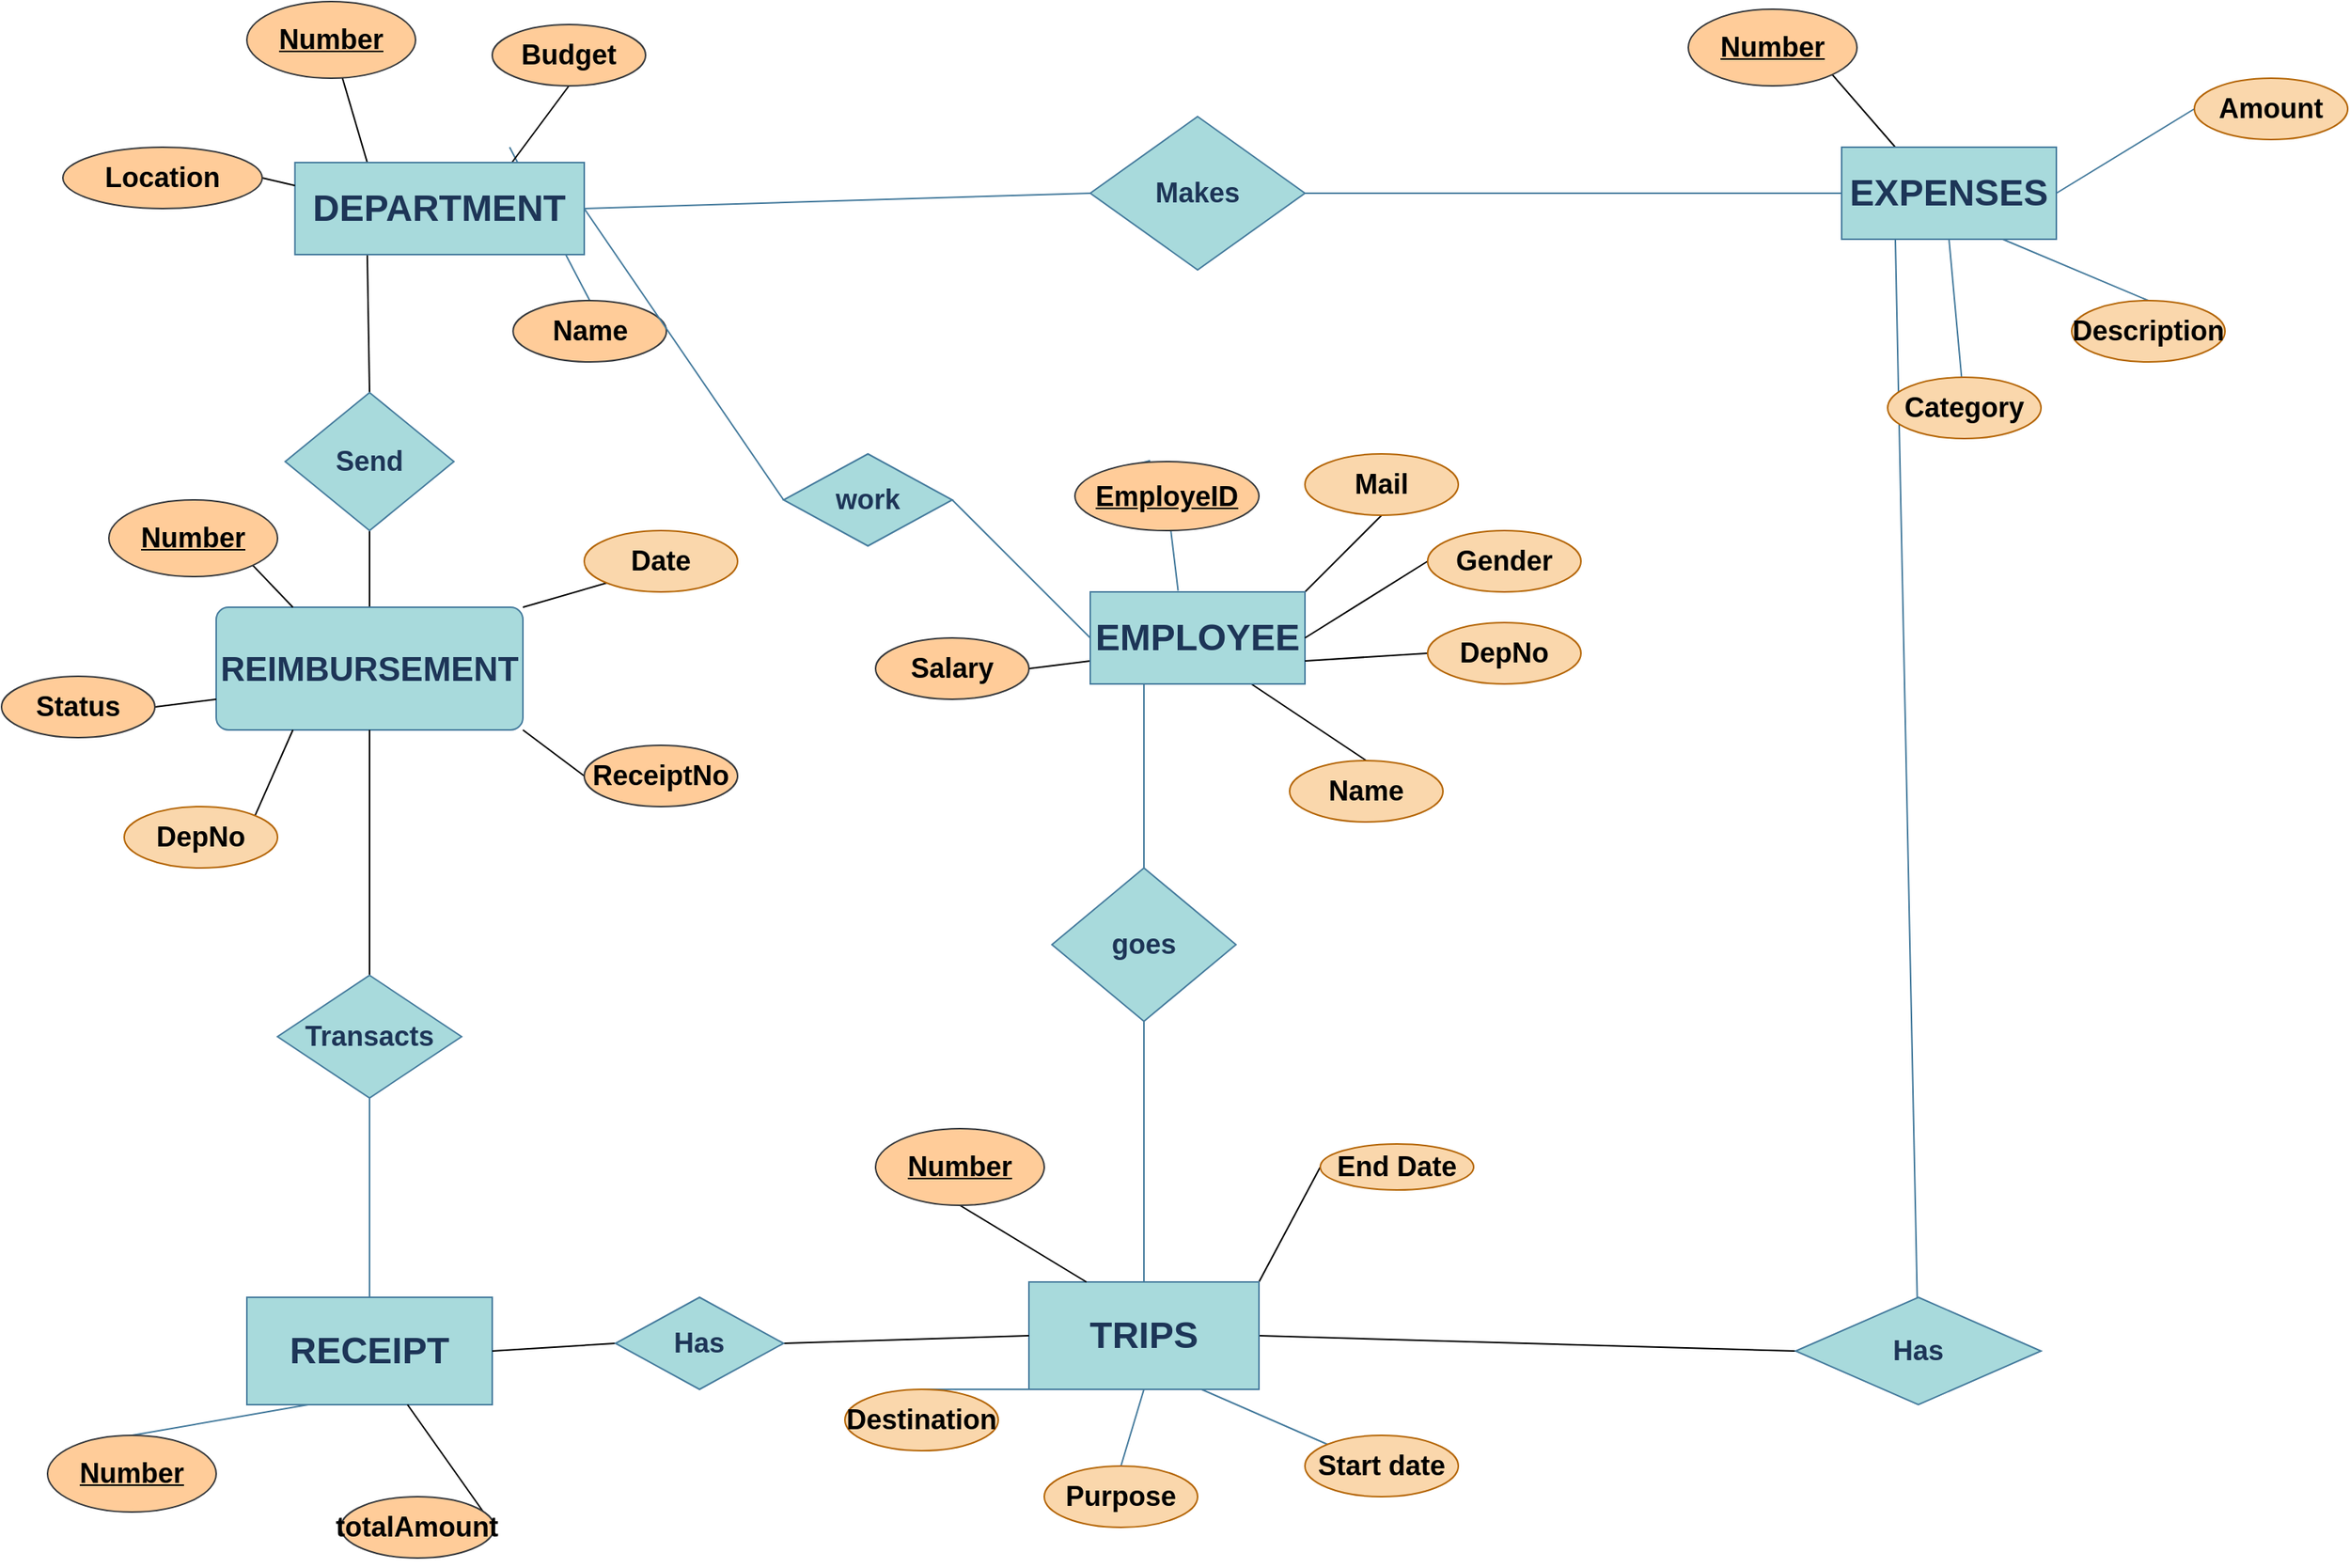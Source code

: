 <mxfile version="22.1.13" type="github">
  <diagram name="Sayfa -1" id="tAK1WNqzjO5zu7eQM2dV">
    <mxGraphModel dx="1909" dy="1096" grid="1" gridSize="10" guides="1" tooltips="1" connect="1" arrows="1" fold="1" page="1" pageScale="1" pageWidth="1654" pageHeight="1169" background="#FFFFFF" math="0" shadow="0">
      <root>
        <mxCell id="0" />
        <mxCell id="1" parent="0" />
        <mxCell id="8LL4Cj1OAmR2oA_F3G93-10" style="edgeStyle=none;rounded=0;orthogonalLoop=1;jettySize=auto;html=1;exitX=0.75;exitY=1;exitDx=0;exitDy=0;entryX=0.5;entryY=0;entryDx=0;entryDy=0;endArrow=none;endFill=0;" parent="1" source="LRJ7ucOdWmaU4i4guX7y-19" target="8LL4Cj1OAmR2oA_F3G93-9" edge="1">
          <mxGeometry relative="1" as="geometry" />
        </mxCell>
        <mxCell id="8LL4Cj1OAmR2oA_F3G93-16" style="edgeStyle=none;rounded=0;orthogonalLoop=1;jettySize=auto;html=1;exitX=0;exitY=0.75;exitDx=0;exitDy=0;entryX=1;entryY=0.5;entryDx=0;entryDy=0;endArrow=none;endFill=0;" parent="1" source="LRJ7ucOdWmaU4i4guX7y-19" target="8LL4Cj1OAmR2oA_F3G93-12" edge="1">
          <mxGeometry relative="1" as="geometry" />
        </mxCell>
        <mxCell id="8LL4Cj1OAmR2oA_F3G93-82" style="edgeStyle=none;rounded=0;orthogonalLoop=1;jettySize=auto;html=1;exitX=1;exitY=0;exitDx=0;exitDy=0;entryX=0.5;entryY=1;entryDx=0;entryDy=0;endArrow=none;endFill=0;" parent="1" source="LRJ7ucOdWmaU4i4guX7y-19" target="LRJ7ucOdWmaU4i4guX7y-51" edge="1">
          <mxGeometry relative="1" as="geometry" />
        </mxCell>
        <mxCell id="LRJ7ucOdWmaU4i4guX7y-19" value="&lt;h1&gt;EMPLOYEE&lt;/h1&gt;" style="rounded=0;whiteSpace=wrap;html=1;fillColor=#A8DADC;strokeColor=#457B9D;fontColor=#1D3557;labelBackgroundColor=none;" parent="1" vertex="1">
          <mxGeometry x="760" y="490" width="140" height="60" as="geometry" />
        </mxCell>
        <mxCell id="LRJ7ucOdWmaU4i4guX7y-21" value="&lt;h1&gt;RECEIPT&lt;/h1&gt;" style="whiteSpace=wrap;html=1;fillColor=#A8DADC;fontColor=#1D3557;strokeColor=#457B9D;labelBackgroundColor=none;" parent="1" vertex="1">
          <mxGeometry x="210" y="950" width="160" height="70" as="geometry" />
        </mxCell>
        <mxCell id="LRJ7ucOdWmaU4i4guX7y-75" style="edgeStyle=none;rounded=0;orthogonalLoop=1;jettySize=auto;html=1;exitX=0.25;exitY=1;exitDx=0;exitDy=0;entryX=0.5;entryY=0;entryDx=0;entryDy=0;strokeColor=#457B9D;fontColor=#1D3557;fillColor=#A8DADC;endArrow=none;endFill=0;" parent="1" source="LRJ7ucOdWmaU4i4guX7y-22" target="LRJ7ucOdWmaU4i4guX7y-70" edge="1">
          <mxGeometry relative="1" as="geometry" />
        </mxCell>
        <mxCell id="LRJ7ucOdWmaU4i4guX7y-77" style="edgeStyle=none;rounded=0;orthogonalLoop=1;jettySize=auto;html=1;exitX=0.75;exitY=1;exitDx=0;exitDy=0;entryX=0;entryY=0;entryDx=0;entryDy=0;strokeColor=#457B9D;fontColor=#1D3557;fillColor=#A8DADC;endArrow=none;endFill=0;" parent="1" source="LRJ7ucOdWmaU4i4guX7y-22" target="LRJ7ucOdWmaU4i4guX7y-72" edge="1">
          <mxGeometry relative="1" as="geometry" />
        </mxCell>
        <mxCell id="LRJ7ucOdWmaU4i4guX7y-139" style="edgeStyle=none;rounded=0;orthogonalLoop=1;jettySize=auto;html=1;exitX=0.5;exitY=0;exitDx=0;exitDy=0;entryX=0.5;entryY=1;entryDx=0;entryDy=0;strokeColor=#457B9D;fontColor=#1D3557;fillColor=#A8DADC;endArrow=none;endFill=0;" parent="1" source="LRJ7ucOdWmaU4i4guX7y-22" target="LRJ7ucOdWmaU4i4guX7y-138" edge="1">
          <mxGeometry relative="1" as="geometry" />
        </mxCell>
        <mxCell id="8LL4Cj1OAmR2oA_F3G93-44" style="edgeStyle=none;rounded=0;orthogonalLoop=1;jettySize=auto;html=1;exitX=1;exitY=0;exitDx=0;exitDy=0;entryX=0;entryY=0.5;entryDx=0;entryDy=0;endArrow=none;endFill=0;" parent="1" source="LRJ7ucOdWmaU4i4guX7y-22" target="LRJ7ucOdWmaU4i4guX7y-79" edge="1">
          <mxGeometry relative="1" as="geometry" />
        </mxCell>
        <mxCell id="8LL4Cj1OAmR2oA_F3G93-77" style="edgeStyle=none;rounded=0;orthogonalLoop=1;jettySize=auto;html=1;exitX=1;exitY=0.5;exitDx=0;exitDy=0;entryX=0;entryY=0.5;entryDx=0;entryDy=0;endArrow=none;endFill=0;" parent="1" source="LRJ7ucOdWmaU4i4guX7y-22" target="LRJ7ucOdWmaU4i4guX7y-155" edge="1">
          <mxGeometry relative="1" as="geometry" />
        </mxCell>
        <mxCell id="LRJ7ucOdWmaU4i4guX7y-22" value="&lt;h1&gt;TRIPS&lt;/h1&gt;" style="whiteSpace=wrap;html=1;strokeColor=#457B9D;fontColor=#1D3557;fillColor=#A8DADC;labelBackgroundColor=none;" parent="1" vertex="1">
          <mxGeometry x="720" y="940" width="150" height="70" as="geometry" />
        </mxCell>
        <mxCell id="LRJ7ucOdWmaU4i4guX7y-89" style="edgeStyle=none;rounded=0;orthogonalLoop=1;jettySize=auto;html=1;exitX=1;exitY=0.5;exitDx=0;exitDy=0;entryX=0;entryY=0.5;entryDx=0;entryDy=0;strokeColor=#457B9D;fontColor=#1D3557;fillColor=#A8DADC;endArrow=none;endFill=0;" parent="1" source="LRJ7ucOdWmaU4i4guX7y-23" target="LRJ7ucOdWmaU4i4guX7y-82" edge="1">
          <mxGeometry relative="1" as="geometry" />
        </mxCell>
        <mxCell id="LRJ7ucOdWmaU4i4guX7y-93" style="edgeStyle=none;rounded=0;orthogonalLoop=1;jettySize=auto;html=1;exitX=0.5;exitY=1;exitDx=0;exitDy=0;strokeColor=#457B9D;fontColor=#1D3557;fillColor=#A8DADC;endArrow=none;endFill=0;" parent="1" source="LRJ7ucOdWmaU4i4guX7y-23" target="LRJ7ucOdWmaU4i4guX7y-90" edge="1">
          <mxGeometry relative="1" as="geometry" />
        </mxCell>
        <mxCell id="LRJ7ucOdWmaU4i4guX7y-154" style="edgeStyle=none;rounded=0;orthogonalLoop=1;jettySize=auto;html=1;exitX=0.25;exitY=1;exitDx=0;exitDy=0;strokeColor=#457B9D;fontColor=#1D3557;fillColor=#A8DADC;endArrow=none;endFill=0;" parent="1" source="LRJ7ucOdWmaU4i4guX7y-23" target="LRJ7ucOdWmaU4i4guX7y-155" edge="1">
          <mxGeometry relative="1" as="geometry">
            <mxPoint x="1279.636" y="830" as="targetPoint" />
          </mxGeometry>
        </mxCell>
        <mxCell id="8LL4Cj1OAmR2oA_F3G93-39" style="edgeStyle=none;rounded=0;orthogonalLoop=1;jettySize=auto;html=1;exitX=0.25;exitY=0;exitDx=0;exitDy=0;entryX=1;entryY=1;entryDx=0;entryDy=0;endArrow=none;endFill=0;" parent="1" source="LRJ7ucOdWmaU4i4guX7y-23" target="8LL4Cj1OAmR2oA_F3G93-38" edge="1">
          <mxGeometry relative="1" as="geometry" />
        </mxCell>
        <mxCell id="LRJ7ucOdWmaU4i4guX7y-23" value="&lt;h1&gt;EXPENSES&lt;/h1&gt;" style="whiteSpace=wrap;html=1;strokeColor=#457B9D;fontColor=#1D3557;fillColor=#A8DADC;" parent="1" vertex="1">
          <mxGeometry x="1250" y="200" width="140" height="60" as="geometry" />
        </mxCell>
        <mxCell id="LRJ7ucOdWmaU4i4guX7y-51" value="&lt;h2&gt;Mail&lt;/h2&gt;" style="ellipse;whiteSpace=wrap;html=1;align=center;strokeColor=#b46504;fillColor=#fad7ac;" parent="1" vertex="1">
          <mxGeometry x="900" y="400" width="100" height="40" as="geometry" />
        </mxCell>
        <mxCell id="8LL4Cj1OAmR2oA_F3G93-8" style="edgeStyle=none;rounded=0;orthogonalLoop=1;jettySize=auto;html=1;exitX=0;exitY=0.5;exitDx=0;exitDy=0;entryX=1;entryY=0.5;entryDx=0;entryDy=0;endArrow=none;endFill=0;" parent="1" source="LRJ7ucOdWmaU4i4guX7y-61" target="LRJ7ucOdWmaU4i4guX7y-19" edge="1">
          <mxGeometry relative="1" as="geometry" />
        </mxCell>
        <mxCell id="LRJ7ucOdWmaU4i4guX7y-61" value="&lt;h2&gt;Gender&lt;/h2&gt;" style="ellipse;whiteSpace=wrap;html=1;align=center;strokeColor=#b46504;fillColor=#fad7ac;" parent="1" vertex="1">
          <mxGeometry x="980" y="450" width="100" height="40" as="geometry" />
        </mxCell>
        <mxCell id="LRJ7ucOdWmaU4i4guX7y-62" style="edgeStyle=none;rounded=0;orthogonalLoop=1;jettySize=auto;html=1;entryX=0;entryY=0.75;entryDx=0;entryDy=0;strokeColor=#457B9D;fontColor=#1D3557;fillColor=#A8DADC;" parent="1" source="LRJ7ucOdWmaU4i4guX7y-19" target="LRJ7ucOdWmaU4i4guX7y-19" edge="1">
          <mxGeometry relative="1" as="geometry" />
        </mxCell>
        <mxCell id="LRJ7ucOdWmaU4i4guX7y-70" value="&lt;h2&gt;Destination&lt;/h2&gt;" style="ellipse;whiteSpace=wrap;html=1;align=center;strokeColor=#b46504;fillColor=#fad7ac;" parent="1" vertex="1">
          <mxGeometry x="600" y="1010" width="100" height="40" as="geometry" />
        </mxCell>
        <mxCell id="LRJ7ucOdWmaU4i4guX7y-76" style="edgeStyle=none;rounded=0;orthogonalLoop=1;jettySize=auto;html=1;exitX=0.5;exitY=0;exitDx=0;exitDy=0;entryX=0.5;entryY=1;entryDx=0;entryDy=0;strokeColor=#457B9D;fontColor=#1D3557;fillColor=#A8DADC;endArrow=none;endFill=0;" parent="1" source="LRJ7ucOdWmaU4i4guX7y-71" target="LRJ7ucOdWmaU4i4guX7y-22" edge="1">
          <mxGeometry relative="1" as="geometry" />
        </mxCell>
        <mxCell id="LRJ7ucOdWmaU4i4guX7y-71" value="&lt;h2&gt;Purpose&lt;/h2&gt;" style="ellipse;whiteSpace=wrap;html=1;align=center;strokeColor=#b46504;fillColor=#fad7ac;" parent="1" vertex="1">
          <mxGeometry x="730" y="1060" width="100" height="40" as="geometry" />
        </mxCell>
        <mxCell id="LRJ7ucOdWmaU4i4guX7y-72" value="&lt;h2&gt;Start date&lt;/h2&gt;" style="ellipse;whiteSpace=wrap;html=1;align=center;strokeColor=#b46504;fillColor=#fad7ac;" parent="1" vertex="1">
          <mxGeometry x="900" y="1040" width="100" height="40" as="geometry" />
        </mxCell>
        <mxCell id="LRJ7ucOdWmaU4i4guX7y-79" value="&lt;h2&gt;End Date&lt;/h2&gt;" style="ellipse;whiteSpace=wrap;html=1;align=center;strokeColor=#b46504;fillColor=#fad7ac;" parent="1" vertex="1">
          <mxGeometry x="910" y="850" width="100" height="30" as="geometry" />
        </mxCell>
        <mxCell id="LRJ7ucOdWmaU4i4guX7y-87" style="edgeStyle=none;rounded=0;orthogonalLoop=1;jettySize=auto;html=1;exitX=0.5;exitY=0;exitDx=0;exitDy=0;entryX=0.75;entryY=1;entryDx=0;entryDy=0;strokeColor=#457B9D;fontColor=#1D3557;fillColor=#A8DADC;endArrow=none;endFill=0;" parent="1" source="LRJ7ucOdWmaU4i4guX7y-81" target="LRJ7ucOdWmaU4i4guX7y-23" edge="1">
          <mxGeometry relative="1" as="geometry" />
        </mxCell>
        <mxCell id="LRJ7ucOdWmaU4i4guX7y-81" value="&lt;h2&gt;Description&lt;/h2&gt;" style="ellipse;whiteSpace=wrap;html=1;align=center;strokeColor=#b46504;fillColor=#fad7ac;" parent="1" vertex="1">
          <mxGeometry x="1400" y="300" width="100" height="40" as="geometry" />
        </mxCell>
        <mxCell id="LRJ7ucOdWmaU4i4guX7y-82" value="&lt;h2&gt;Amount&lt;/h2&gt;" style="ellipse;whiteSpace=wrap;html=1;align=center;strokeColor=#b46504;fillColor=#fad7ac;" parent="1" vertex="1">
          <mxGeometry x="1480" y="155" width="100" height="40" as="geometry" />
        </mxCell>
        <mxCell id="LRJ7ucOdWmaU4i4guX7y-90" value="&lt;h2&gt;Category&lt;/h2&gt;" style="ellipse;whiteSpace=wrap;html=1;align=center;strokeColor=#b46504;fillColor=#fad7ac;" parent="1" vertex="1">
          <mxGeometry x="1280" y="350" width="100" height="40" as="geometry" />
        </mxCell>
        <mxCell id="LRJ7ucOdWmaU4i4guX7y-103" style="edgeStyle=none;rounded=0;orthogonalLoop=1;jettySize=auto;html=1;exitX=0.75;exitY=1;exitDx=0;exitDy=0;entryX=0.5;entryY=0;entryDx=0;entryDy=0;strokeColor=#457B9D;fontColor=#1D3557;fillColor=#A8DADC;endArrow=none;endFill=0;" parent="1" target="LRJ7ucOdWmaU4i4guX7y-97" edge="1">
          <mxGeometry relative="1" as="geometry">
            <mxPoint x="381.345" y="200" as="sourcePoint" />
          </mxGeometry>
        </mxCell>
        <mxCell id="LRJ7ucOdWmaU4i4guX7y-136" style="edgeStyle=none;rounded=0;orthogonalLoop=1;jettySize=auto;html=1;exitX=1;exitY=0.5;exitDx=0;exitDy=0;entryX=0;entryY=0.5;entryDx=0;entryDy=0;strokeColor=#457B9D;fontColor=#1D3557;fillColor=#A8DADC;endArrow=none;endFill=0;" parent="1" source="LRJ7ucOdWmaU4i4guX7y-95" target="LRJ7ucOdWmaU4i4guX7y-135" edge="1">
          <mxGeometry relative="1" as="geometry">
            <mxPoint x="825.03" y="344.271" as="sourcePoint" />
          </mxGeometry>
        </mxCell>
        <mxCell id="8LL4Cj1OAmR2oA_F3G93-23" style="edgeStyle=none;rounded=0;orthogonalLoop=1;jettySize=auto;html=1;exitX=0.25;exitY=0;exitDx=0;exitDy=0;endArrow=none;endFill=0;" parent="1" source="LRJ7ucOdWmaU4i4guX7y-95" target="8LL4Cj1OAmR2oA_F3G93-22" edge="1">
          <mxGeometry relative="1" as="geometry" />
        </mxCell>
        <mxCell id="8LL4Cj1OAmR2oA_F3G93-24" style="edgeStyle=none;rounded=0;orthogonalLoop=1;jettySize=auto;html=1;exitX=0.75;exitY=0;exitDx=0;exitDy=0;entryX=0.5;entryY=1;entryDx=0;entryDy=0;endArrow=none;endFill=0;" parent="1" source="LRJ7ucOdWmaU4i4guX7y-95" target="8LL4Cj1OAmR2oA_F3G93-21" edge="1">
          <mxGeometry relative="1" as="geometry" />
        </mxCell>
        <mxCell id="8LL4Cj1OAmR2oA_F3G93-32" style="edgeStyle=none;rounded=0;orthogonalLoop=1;jettySize=auto;html=1;exitX=0.25;exitY=1;exitDx=0;exitDy=0;entryX=0.5;entryY=0;entryDx=0;entryDy=0;endArrow=none;endFill=0;" parent="1" source="LRJ7ucOdWmaU4i4guX7y-95" target="LRJ7ucOdWmaU4i4guX7y-120" edge="1">
          <mxGeometry relative="1" as="geometry" />
        </mxCell>
        <mxCell id="LRJ7ucOdWmaU4i4guX7y-95" value="&lt;h1&gt;DEPARTMENT&lt;/h1&gt;" style="whiteSpace=wrap;html=1;align=center;strokeColor=#457B9D;fontColor=#1D3557;fillColor=#A8DADC;" parent="1" vertex="1">
          <mxGeometry x="241.34" y="210" width="188.66" height="60" as="geometry" />
        </mxCell>
        <mxCell id="8LL4Cj1OAmR2oA_F3G93-37" style="edgeStyle=none;rounded=0;orthogonalLoop=1;jettySize=auto;html=1;entryX=0;entryY=0.25;entryDx=0;entryDy=0;endArrow=none;endFill=0;" parent="1" target="LRJ7ucOdWmaU4i4guX7y-95" edge="1">
          <mxGeometry relative="1" as="geometry">
            <mxPoint x="220" y="220" as="sourcePoint" />
          </mxGeometry>
        </mxCell>
        <mxCell id="LRJ7ucOdWmaU4i4guX7y-96" value="&lt;h2&gt;Location&lt;/h2&gt;" style="ellipse;whiteSpace=wrap;html=1;align=center;strokeColor=#36393d;fillColor=#ffcc99;" parent="1" vertex="1">
          <mxGeometry x="90" y="200" width="130" height="40" as="geometry" />
        </mxCell>
        <mxCell id="LRJ7ucOdWmaU4i4guX7y-97" value="&lt;h2&gt;Name&lt;/h2&gt;" style="ellipse;whiteSpace=wrap;html=1;align=center;strokeColor=#36393d;fillColor=#ffcc99;" parent="1" vertex="1">
          <mxGeometry x="383.6" y="300" width="100" height="40" as="geometry" />
        </mxCell>
        <mxCell id="LRJ7ucOdWmaU4i4guX7y-114" style="edgeStyle=none;rounded=0;orthogonalLoop=1;jettySize=auto;html=1;exitX=1;exitY=0.5;exitDx=0;exitDy=0;entryX=0;entryY=0.5;entryDx=0;entryDy=0;strokeColor=#457B9D;fontColor=#1D3557;fillColor=#A8DADC;endArrow=none;endFill=0;" parent="1" source="LRJ7ucOdWmaU4i4guX7y-105" target="LRJ7ucOdWmaU4i4guX7y-19" edge="1">
          <mxGeometry relative="1" as="geometry" />
        </mxCell>
        <mxCell id="LRJ7ucOdWmaU4i4guX7y-115" style="edgeStyle=none;rounded=0;orthogonalLoop=1;jettySize=auto;html=1;exitX=0;exitY=0.5;exitDx=0;exitDy=0;entryX=1;entryY=0.5;entryDx=0;entryDy=0;strokeColor=#457B9D;fontColor=#1D3557;fillColor=#A8DADC;endArrow=none;endFill=0;" parent="1" source="LRJ7ucOdWmaU4i4guX7y-105" target="LRJ7ucOdWmaU4i4guX7y-95" edge="1">
          <mxGeometry relative="1" as="geometry" />
        </mxCell>
        <mxCell id="LRJ7ucOdWmaU4i4guX7y-105" value="&lt;h2&gt;work&lt;/h2&gt;" style="shape=rhombus;perimeter=rhombusPerimeter;whiteSpace=wrap;html=1;align=center;strokeColor=#457B9D;fontColor=#1D3557;fillColor=#A8DADC;direction=east;" parent="1" vertex="1">
          <mxGeometry x="560" y="400" width="110" height="60" as="geometry" />
        </mxCell>
        <mxCell id="LRJ7ucOdWmaU4i4guX7y-109" value="" style="edgeStyle=none;rounded=0;orthogonalLoop=1;jettySize=auto;html=1;exitX=0.409;exitY=-0.014;exitDx=0;exitDy=0;strokeColor=#457B9D;fontColor=#1D3557;fillColor=#A8DADC;endArrow=none;endFill=0;exitPerimeter=0;" parent="1" source="8LL4Cj1OAmR2oA_F3G93-4" edge="1">
          <mxGeometry relative="1" as="geometry">
            <mxPoint x="780" y="250" as="sourcePoint" />
            <mxPoint x="777.958" y="409.965" as="targetPoint" />
          </mxGeometry>
        </mxCell>
        <mxCell id="8LL4Cj1OAmR2oA_F3G93-30" style="edgeStyle=none;rounded=0;orthogonalLoop=1;jettySize=auto;html=1;exitX=0.5;exitY=0;exitDx=0;exitDy=0;endArrow=none;endFill=0;" parent="1" source="LRJ7ucOdWmaU4i4guX7y-118" target="LRJ7ucOdWmaU4i4guX7y-120" edge="1">
          <mxGeometry relative="1" as="geometry" />
        </mxCell>
        <mxCell id="8LL4Cj1OAmR2oA_F3G93-61" style="edgeStyle=none;rounded=0;orthogonalLoop=1;jettySize=auto;html=1;exitX=1;exitY=0;exitDx=0;exitDy=0;entryX=0;entryY=1;entryDx=0;entryDy=0;endArrow=none;endFill=0;" parent="1" source="LRJ7ucOdWmaU4i4guX7y-118" target="8LL4Cj1OAmR2oA_F3G93-55" edge="1">
          <mxGeometry relative="1" as="geometry" />
        </mxCell>
        <mxCell id="8LL4Cj1OAmR2oA_F3G93-62" style="edgeStyle=none;rounded=0;orthogonalLoop=1;jettySize=auto;html=1;exitX=1;exitY=1;exitDx=0;exitDy=0;entryX=0;entryY=0.5;entryDx=0;entryDy=0;endArrow=none;endFill=0;" parent="1" source="LRJ7ucOdWmaU4i4guX7y-118" target="8LL4Cj1OAmR2oA_F3G93-56" edge="1">
          <mxGeometry relative="1" as="geometry" />
        </mxCell>
        <mxCell id="LRJ7ucOdWmaU4i4guX7y-118" value="&lt;h1&gt;&lt;span style=&quot;font-size: 22px;&quot;&gt;REIMBURSEMENT&lt;/span&gt;&lt;/h1&gt;" style="rounded=1;arcSize=10;whiteSpace=wrap;html=1;align=center;strokeColor=#457B9D;fontColor=#1D3557;fillColor=#A8DADC;" parent="1" vertex="1">
          <mxGeometry x="190" y="500" width="200" height="80" as="geometry" />
        </mxCell>
        <mxCell id="LRJ7ucOdWmaU4i4guX7y-120" value="&lt;h2&gt;Send&lt;/h2&gt;" style="shape=rhombus;perimeter=rhombusPerimeter;whiteSpace=wrap;html=1;align=center;strokeColor=#457B9D;fontColor=#1D3557;fillColor=#A8DADC;" parent="1" vertex="1">
          <mxGeometry x="235.0" y="360" width="110" height="90" as="geometry" />
        </mxCell>
        <mxCell id="LRJ7ucOdWmaU4i4guX7y-126" style="edgeStyle=none;rounded=0;orthogonalLoop=1;jettySize=auto;html=1;exitX=0.5;exitY=1;exitDx=0;exitDy=0;entryX=0.5;entryY=0;entryDx=0;entryDy=0;strokeColor=#457B9D;fontColor=#1D3557;fillColor=#A8DADC;endArrow=none;endFill=0;" parent="1" source="LRJ7ucOdWmaU4i4guX7y-122" target="LRJ7ucOdWmaU4i4guX7y-21" edge="1">
          <mxGeometry relative="1" as="geometry" />
        </mxCell>
        <mxCell id="8LL4Cj1OAmR2oA_F3G93-40" style="edgeStyle=none;rounded=0;orthogonalLoop=1;jettySize=auto;html=1;exitX=0.5;exitY=0;exitDx=0;exitDy=0;entryX=0.5;entryY=1;entryDx=0;entryDy=0;endArrow=none;endFill=0;" parent="1" source="LRJ7ucOdWmaU4i4guX7y-122" target="LRJ7ucOdWmaU4i4guX7y-118" edge="1">
          <mxGeometry relative="1" as="geometry" />
        </mxCell>
        <mxCell id="LRJ7ucOdWmaU4i4guX7y-122" value="&lt;h2&gt;Transacts&lt;/h2&gt;" style="shape=rhombus;perimeter=rhombusPerimeter;whiteSpace=wrap;html=1;align=center;strokeColor=#457B9D;fontColor=#1D3557;fillColor=#A8DADC;" parent="1" vertex="1">
          <mxGeometry x="230" y="740" width="120" height="80" as="geometry" />
        </mxCell>
        <mxCell id="LRJ7ucOdWmaU4i4guX7y-137" style="edgeStyle=none;rounded=0;orthogonalLoop=1;jettySize=auto;html=1;exitX=1;exitY=0.5;exitDx=0;exitDy=0;entryX=0;entryY=0.5;entryDx=0;entryDy=0;strokeColor=#457B9D;fontColor=#1D3557;fillColor=#A8DADC;endArrow=none;endFill=0;" parent="1" source="LRJ7ucOdWmaU4i4guX7y-135" target="LRJ7ucOdWmaU4i4guX7y-23" edge="1">
          <mxGeometry relative="1" as="geometry" />
        </mxCell>
        <mxCell id="LRJ7ucOdWmaU4i4guX7y-135" value="&lt;h2&gt;Makes&lt;/h2&gt;" style="shape=rhombus;perimeter=rhombusPerimeter;whiteSpace=wrap;html=1;align=center;strokeColor=#457B9D;fontColor=#1D3557;fillColor=#A8DADC;direction=east;" parent="1" vertex="1">
          <mxGeometry x="760" y="180" width="140" height="100" as="geometry" />
        </mxCell>
        <mxCell id="LRJ7ucOdWmaU4i4guX7y-152" style="edgeStyle=none;rounded=0;orthogonalLoop=1;jettySize=auto;html=1;exitX=0.5;exitY=0;exitDx=0;exitDy=0;entryX=0.25;entryY=1;entryDx=0;entryDy=0;strokeColor=#457B9D;fontColor=#1D3557;fillColor=#A8DADC;endArrow=none;endFill=0;" parent="1" source="LRJ7ucOdWmaU4i4guX7y-138" target="LRJ7ucOdWmaU4i4guX7y-19" edge="1">
          <mxGeometry relative="1" as="geometry" />
        </mxCell>
        <mxCell id="LRJ7ucOdWmaU4i4guX7y-138" value="&lt;h2&gt;goes&lt;/h2&gt;" style="shape=rhombus;perimeter=rhombusPerimeter;whiteSpace=wrap;html=1;align=center;strokeColor=#457B9D;fontColor=#1D3557;fillColor=#A8DADC;" parent="1" vertex="1">
          <mxGeometry x="735" y="670" width="120" height="100" as="geometry" />
        </mxCell>
        <mxCell id="8LL4Cj1OAmR2oA_F3G93-7" value="" style="edgeStyle=none;rounded=0;orthogonalLoop=1;jettySize=auto;html=1;exitX=0.409;exitY=-0.014;exitDx=0;exitDy=0;strokeColor=#457B9D;fontColor=#1D3557;fillColor=#A8DADC;endArrow=none;endFill=0;exitPerimeter=0;" parent="1" source="LRJ7ucOdWmaU4i4guX7y-19" target="8LL4Cj1OAmR2oA_F3G93-4" edge="1">
          <mxGeometry relative="1" as="geometry">
            <mxPoint x="787" y="469" as="sourcePoint" />
            <mxPoint x="777.958" y="409.965" as="targetPoint" />
          </mxGeometry>
        </mxCell>
        <mxCell id="8LL4Cj1OAmR2oA_F3G93-4" value="&lt;h2&gt;EmployeID&lt;/h2&gt;" style="ellipse;whiteSpace=wrap;html=1;align=center;fontStyle=4;fillColor=#ffcc99;strokeColor=#36393d;" parent="1" vertex="1">
          <mxGeometry x="750" y="405" width="120" height="45" as="geometry" />
        </mxCell>
        <mxCell id="8LL4Cj1OAmR2oA_F3G93-9" value="&lt;h2&gt;Name&lt;/h2&gt;" style="ellipse;whiteSpace=wrap;html=1;align=center;strokeColor=#b46504;fillColor=#fad7ac;" parent="1" vertex="1">
          <mxGeometry x="890" y="600" width="100" height="40" as="geometry" />
        </mxCell>
        <mxCell id="8LL4Cj1OAmR2oA_F3G93-12" value="&lt;h2&gt;Salary&lt;/h2&gt;" style="ellipse;whiteSpace=wrap;html=1;align=center;fillColor=#ffcc99;strokeColor=#36393d;" parent="1" vertex="1">
          <mxGeometry x="620" y="520" width="100" height="40" as="geometry" />
        </mxCell>
        <mxCell id="8LL4Cj1OAmR2oA_F3G93-18" style="edgeStyle=none;rounded=0;orthogonalLoop=1;jettySize=auto;html=1;exitX=0;exitY=0.5;exitDx=0;exitDy=0;entryX=1;entryY=0.75;entryDx=0;entryDy=0;endArrow=none;endFill=0;" parent="1" source="8LL4Cj1OAmR2oA_F3G93-17" target="LRJ7ucOdWmaU4i4guX7y-19" edge="1">
          <mxGeometry relative="1" as="geometry" />
        </mxCell>
        <mxCell id="8LL4Cj1OAmR2oA_F3G93-17" value="&lt;h2&gt;DepNo&lt;/h2&gt;" style="ellipse;whiteSpace=wrap;html=1;align=center;strokeColor=#b46504;fillColor=#fad7ac;" parent="1" vertex="1">
          <mxGeometry x="980" y="510" width="100" height="40" as="geometry" />
        </mxCell>
        <mxCell id="8LL4Cj1OAmR2oA_F3G93-21" value="&lt;h2&gt;Budget&lt;/h2&gt;" style="ellipse;whiteSpace=wrap;html=1;align=center;strokeColor=#36393d;fillColor=#ffcc99;" parent="1" vertex="1">
          <mxGeometry x="370" y="120" width="100" height="40" as="geometry" />
        </mxCell>
        <mxCell id="8LL4Cj1OAmR2oA_F3G93-22" value="&lt;h2&gt;Number&lt;/h2&gt;" style="ellipse;whiteSpace=wrap;html=1;align=center;fontStyle=4;fillColor=#ffcc99;strokeColor=#36393d;" parent="1" vertex="1">
          <mxGeometry x="210" y="105" width="110" height="50" as="geometry" />
        </mxCell>
        <mxCell id="8LL4Cj1OAmR2oA_F3G93-38" value="&lt;h2&gt;Number&lt;/h2&gt;" style="ellipse;whiteSpace=wrap;html=1;align=center;fontStyle=4;fillColor=#ffcc99;strokeColor=#36393d;" parent="1" vertex="1">
          <mxGeometry x="1150" y="110" width="110" height="50" as="geometry" />
        </mxCell>
        <mxCell id="8LL4Cj1OAmR2oA_F3G93-84" style="edgeStyle=none;rounded=0;orthogonalLoop=1;jettySize=auto;html=1;exitX=0.5;exitY=1;exitDx=0;exitDy=0;entryX=0.25;entryY=0;entryDx=0;entryDy=0;endArrow=none;endFill=0;" parent="1" source="8LL4Cj1OAmR2oA_F3G93-45" target="LRJ7ucOdWmaU4i4guX7y-22" edge="1">
          <mxGeometry relative="1" as="geometry" />
        </mxCell>
        <mxCell id="8LL4Cj1OAmR2oA_F3G93-45" value="&lt;h2&gt;Number&lt;/h2&gt;" style="ellipse;whiteSpace=wrap;html=1;align=center;fontStyle=4;fillColor=#ffcc99;strokeColor=#36393d;" parent="1" vertex="1">
          <mxGeometry x="620" y="840" width="110" height="50" as="geometry" />
        </mxCell>
        <mxCell id="8LL4Cj1OAmR2oA_F3G93-79" style="edgeStyle=none;rounded=0;orthogonalLoop=1;jettySize=auto;html=1;exitX=0;exitY=0.5;exitDx=0;exitDy=0;entryX=1;entryY=0.5;entryDx=0;entryDy=0;endArrow=none;endFill=0;" parent="1" source="8LL4Cj1OAmR2oA_F3G93-50" target="LRJ7ucOdWmaU4i4guX7y-21" edge="1">
          <mxGeometry relative="1" as="geometry" />
        </mxCell>
        <mxCell id="8LL4Cj1OAmR2oA_F3G93-83" style="edgeStyle=none;rounded=0;orthogonalLoop=1;jettySize=auto;html=1;exitX=1;exitY=0.5;exitDx=0;exitDy=0;entryX=0;entryY=0.5;entryDx=0;entryDy=0;endArrow=none;endFill=0;" parent="1" source="8LL4Cj1OAmR2oA_F3G93-50" target="LRJ7ucOdWmaU4i4guX7y-22" edge="1">
          <mxGeometry relative="1" as="geometry" />
        </mxCell>
        <mxCell id="8LL4Cj1OAmR2oA_F3G93-50" value="&lt;h2&gt;Has&lt;/h2&gt;" style="shape=rhombus;perimeter=rhombusPerimeter;whiteSpace=wrap;html=1;align=center;strokeColor=#457B9D;fontColor=#1D3557;fillColor=#A8DADC;" parent="1" vertex="1">
          <mxGeometry x="450.36" y="950" width="109.64" height="60" as="geometry" />
        </mxCell>
        <mxCell id="8LL4Cj1OAmR2oA_F3G93-60" style="edgeStyle=none;rounded=0;orthogonalLoop=1;jettySize=auto;html=1;exitX=1;exitY=1;exitDx=0;exitDy=0;entryX=0.25;entryY=0;entryDx=0;entryDy=0;endArrow=none;endFill=0;" parent="1" source="8LL4Cj1OAmR2oA_F3G93-53" target="LRJ7ucOdWmaU4i4guX7y-118" edge="1">
          <mxGeometry relative="1" as="geometry" />
        </mxCell>
        <mxCell id="8LL4Cj1OAmR2oA_F3G93-53" value="&lt;h2&gt;Number&lt;/h2&gt;" style="ellipse;whiteSpace=wrap;html=1;align=center;fontStyle=4;fillColor=#ffcc99;strokeColor=#36393d;" parent="1" vertex="1">
          <mxGeometry x="120" y="430" width="110" height="50" as="geometry" />
        </mxCell>
        <mxCell id="8LL4Cj1OAmR2oA_F3G93-59" style="edgeStyle=none;rounded=0;orthogonalLoop=1;jettySize=auto;html=1;exitX=1;exitY=0.5;exitDx=0;exitDy=0;entryX=0;entryY=0.75;entryDx=0;entryDy=0;endArrow=none;endFill=0;" parent="1" source="8LL4Cj1OAmR2oA_F3G93-54" target="LRJ7ucOdWmaU4i4guX7y-118" edge="1">
          <mxGeometry relative="1" as="geometry" />
        </mxCell>
        <mxCell id="8LL4Cj1OAmR2oA_F3G93-54" value="&lt;h2&gt;Status&lt;/h2&gt;" style="ellipse;whiteSpace=wrap;html=1;align=center;fillColor=#ffcc99;strokeColor=#36393d;" parent="1" vertex="1">
          <mxGeometry x="50" y="545" width="100" height="40" as="geometry" />
        </mxCell>
        <mxCell id="8LL4Cj1OAmR2oA_F3G93-55" value="&lt;h2&gt;Date&lt;/h2&gt;" style="ellipse;whiteSpace=wrap;html=1;align=center;strokeColor=#b46504;fillColor=#fad7ac;" parent="1" vertex="1">
          <mxGeometry x="430" y="450" width="100" height="40" as="geometry" />
        </mxCell>
        <mxCell id="8LL4Cj1OAmR2oA_F3G93-56" value="&lt;h2&gt;ReceiptNo&lt;/h2&gt;" style="ellipse;whiteSpace=wrap;html=1;align=center;fillColor=#ffcc99;strokeColor=#36393d;" parent="1" vertex="1">
          <mxGeometry x="430" y="590" width="100" height="40" as="geometry" />
        </mxCell>
        <mxCell id="8LL4Cj1OAmR2oA_F3G93-63" style="edgeStyle=none;rounded=0;orthogonalLoop=1;jettySize=auto;html=1;exitX=1;exitY=0;exitDx=0;exitDy=0;entryX=0.25;entryY=1;entryDx=0;entryDy=0;endArrow=none;endFill=0;" parent="1" source="8LL4Cj1OAmR2oA_F3G93-57" target="LRJ7ucOdWmaU4i4guX7y-118" edge="1">
          <mxGeometry relative="1" as="geometry" />
        </mxCell>
        <mxCell id="8LL4Cj1OAmR2oA_F3G93-57" value="&lt;h2&gt;DepNo&lt;/h2&gt;" style="ellipse;whiteSpace=wrap;html=1;align=center;strokeColor=#b46504;fillColor=#fad7ac;" parent="1" vertex="1">
          <mxGeometry x="130" y="630" width="100" height="40" as="geometry" />
        </mxCell>
        <mxCell id="8LL4Cj1OAmR2oA_F3G93-65" value="" style="edgeStyle=none;rounded=0;orthogonalLoop=1;jettySize=auto;html=1;exitX=0.25;exitY=1;exitDx=0;exitDy=0;entryX=0.5;entryY=0;entryDx=0;entryDy=0;strokeColor=#457B9D;fontColor=#1D3557;fillColor=#A8DADC;startArrow=none;startFill=0;endArrow=none;endFill=0;" parent="1" source="LRJ7ucOdWmaU4i4guX7y-21" target="8LL4Cj1OAmR2oA_F3G93-64" edge="1">
          <mxGeometry relative="1" as="geometry">
            <mxPoint x="280" y="835" as="sourcePoint" />
            <mxPoint x="240" y="880" as="targetPoint" />
          </mxGeometry>
        </mxCell>
        <mxCell id="8LL4Cj1OAmR2oA_F3G93-64" value="&lt;h2&gt;Number&lt;/h2&gt;" style="ellipse;whiteSpace=wrap;html=1;align=center;fontStyle=4;fillColor=#ffcc99;strokeColor=#36393d;" parent="1" vertex="1">
          <mxGeometry x="80" y="1040" width="110" height="50" as="geometry" />
        </mxCell>
        <mxCell id="8LL4Cj1OAmR2oA_F3G93-67" style="edgeStyle=none;rounded=0;orthogonalLoop=1;jettySize=auto;html=1;exitX=1;exitY=0.5;exitDx=0;exitDy=0;endArrow=none;endFill=0;" parent="1" source="8LL4Cj1OAmR2oA_F3G93-66" target="LRJ7ucOdWmaU4i4guX7y-21" edge="1">
          <mxGeometry relative="1" as="geometry" />
        </mxCell>
        <mxCell id="8LL4Cj1OAmR2oA_F3G93-66" value="&lt;h2&gt;totalAmount&lt;/h2&gt;" style="ellipse;whiteSpace=wrap;html=1;align=center;fillColor=#ffcc99;strokeColor=#36393d;" parent="1" vertex="1">
          <mxGeometry x="271.34" y="1080" width="100" height="40" as="geometry" />
        </mxCell>
        <mxCell id="LRJ7ucOdWmaU4i4guX7y-155" value="&lt;h2&gt;Has&lt;/h2&gt;" style="shape=rhombus;perimeter=rhombusPerimeter;whiteSpace=wrap;html=1;align=center;strokeColor=#457B9D;fontColor=#1D3557;fillColor=#A8DADC;" parent="1" vertex="1">
          <mxGeometry x="1220" y="950" width="160" height="70" as="geometry" />
        </mxCell>
      </root>
    </mxGraphModel>
  </diagram>
</mxfile>
